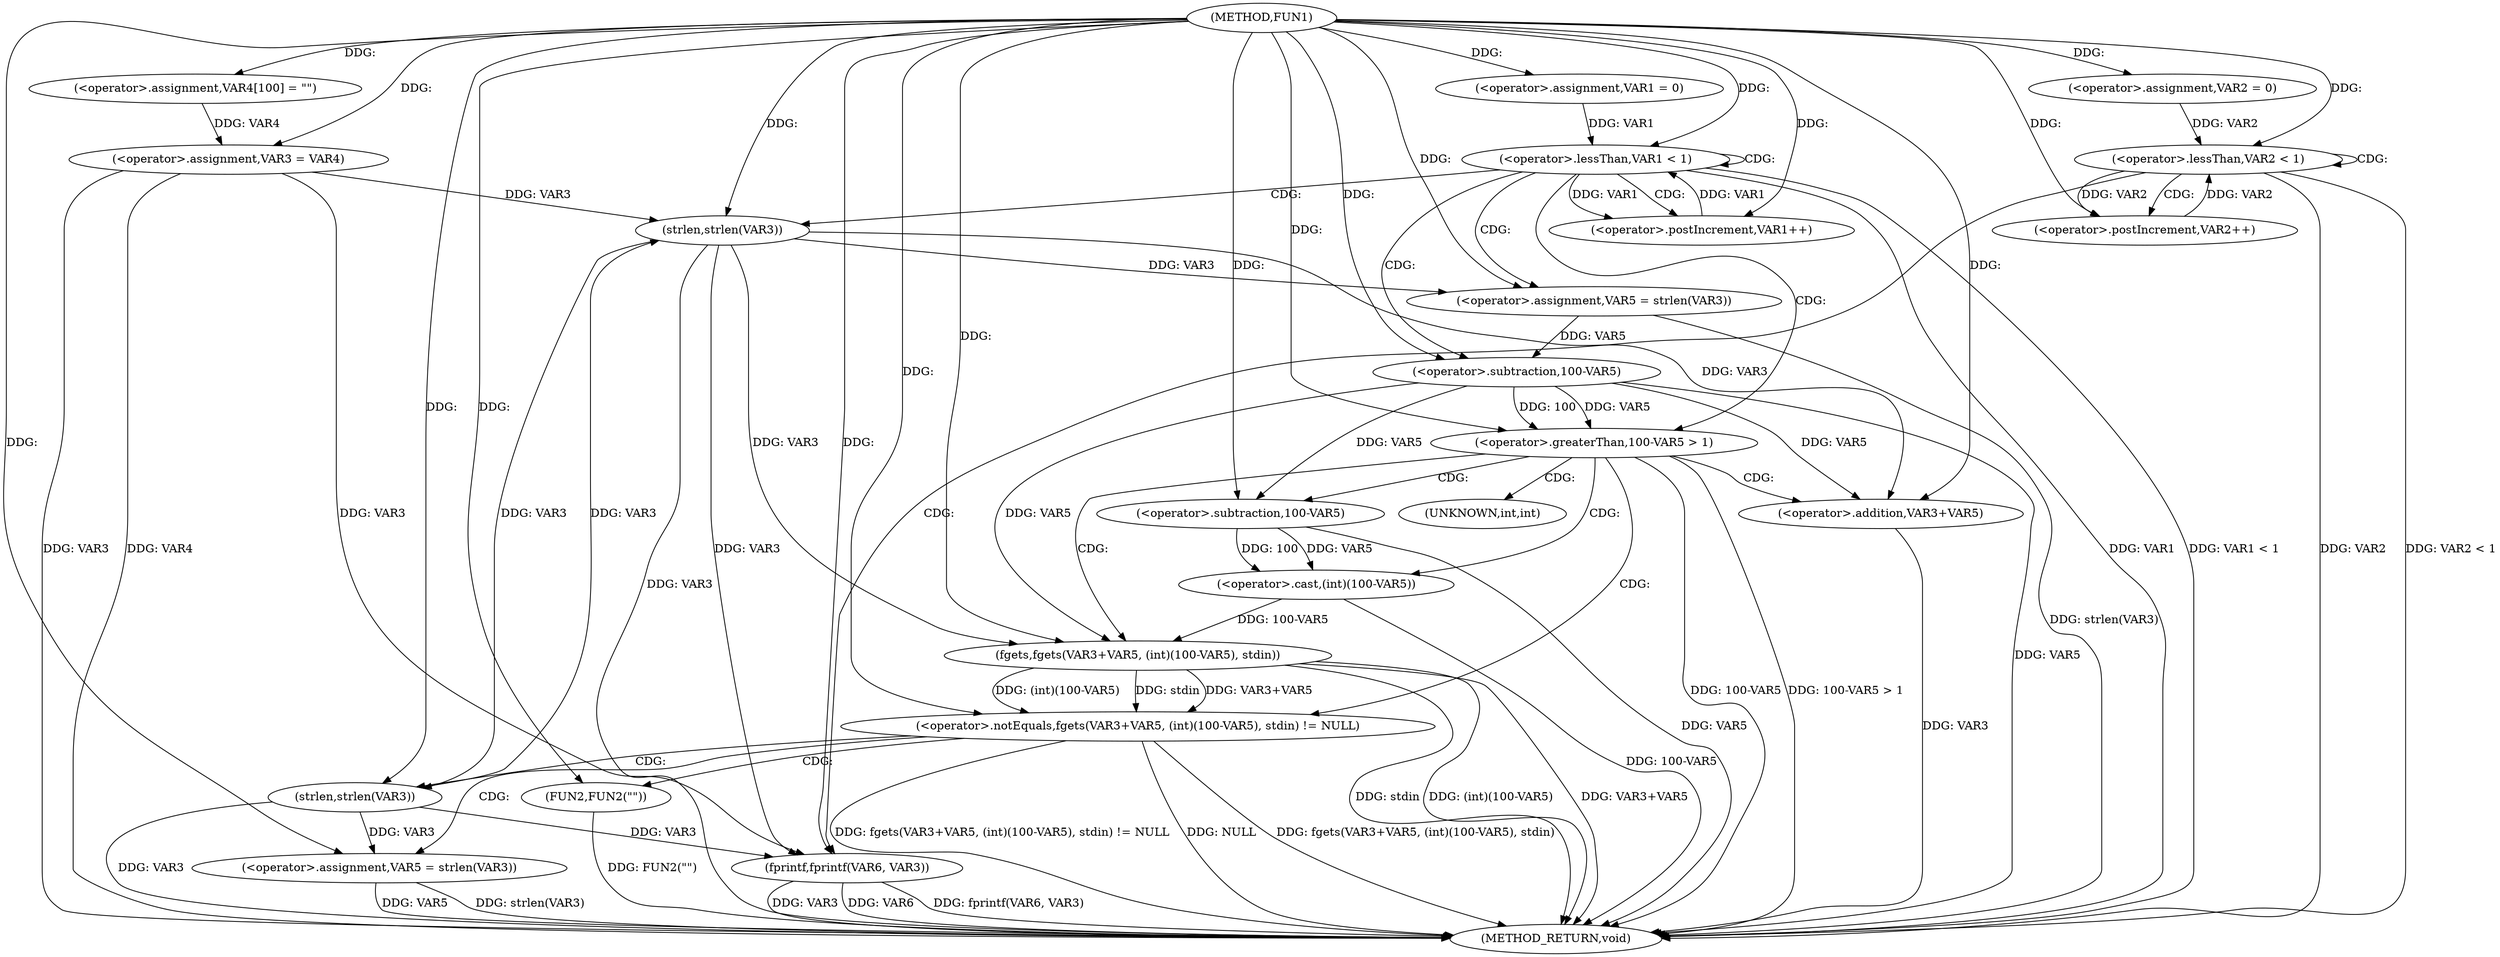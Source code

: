 digraph FUN1 {  
"1000100" [label = "(METHOD,FUN1)" ]
"1000171" [label = "(METHOD_RETURN,void)" ]
"1000106" [label = "(<operator>.assignment,VAR4[100] = \"\")" ]
"1000109" [label = "(<operator>.assignment,VAR3 = VAR4)" ]
"1000113" [label = "(<operator>.assignment,VAR1 = 0)" ]
"1000116" [label = "(<operator>.lessThan,VAR1 < 1)" ]
"1000119" [label = "(<operator>.postIncrement,VAR1++)" ]
"1000124" [label = "(<operator>.assignment,VAR5 = strlen(VAR3))" ]
"1000126" [label = "(strlen,strlen(VAR3))" ]
"1000129" [label = "(<operator>.greaterThan,100-VAR5 > 1)" ]
"1000130" [label = "(<operator>.subtraction,100-VAR5)" ]
"1000136" [label = "(<operator>.notEquals,fgets(VAR3+VAR5, (int)(100-VAR5), stdin) != NULL)" ]
"1000137" [label = "(fgets,fgets(VAR3+VAR5, (int)(100-VAR5), stdin))" ]
"1000138" [label = "(<operator>.addition,VAR3+VAR5)" ]
"1000141" [label = "(<operator>.cast,(int)(100-VAR5))" ]
"1000143" [label = "(<operator>.subtraction,100-VAR5)" ]
"1000149" [label = "(<operator>.assignment,VAR5 = strlen(VAR3))" ]
"1000151" [label = "(strlen,strlen(VAR3))" ]
"1000156" [label = "(FUN2,FUN2(\"\"))" ]
"1000159" [label = "(<operator>.assignment,VAR2 = 0)" ]
"1000162" [label = "(<operator>.lessThan,VAR2 < 1)" ]
"1000165" [label = "(<operator>.postIncrement,VAR2++)" ]
"1000168" [label = "(fprintf,fprintf(VAR6, VAR3))" ]
"1000142" [label = "(UNKNOWN,int,int)" ]
  "1000149" -> "1000171"  [ label = "DDG: strlen(VAR3)"] 
  "1000168" -> "1000171"  [ label = "DDG: VAR6"] 
  "1000151" -> "1000171"  [ label = "DDG: VAR3"] 
  "1000129" -> "1000171"  [ label = "DDG: 100-VAR5 > 1"] 
  "1000126" -> "1000171"  [ label = "DDG: VAR3"] 
  "1000116" -> "1000171"  [ label = "DDG: VAR1"] 
  "1000168" -> "1000171"  [ label = "DDG: fprintf(VAR6, VAR3)"] 
  "1000129" -> "1000171"  [ label = "DDG: 100-VAR5"] 
  "1000124" -> "1000171"  [ label = "DDG: strlen(VAR3)"] 
  "1000130" -> "1000171"  [ label = "DDG: VAR5"] 
  "1000137" -> "1000171"  [ label = "DDG: (int)(100-VAR5)"] 
  "1000138" -> "1000171"  [ label = "DDG: VAR3"] 
  "1000109" -> "1000171"  [ label = "DDG: VAR3"] 
  "1000141" -> "1000171"  [ label = "DDG: 100-VAR5"] 
  "1000136" -> "1000171"  [ label = "DDG: fgets(VAR3+VAR5, (int)(100-VAR5), stdin) != NULL"] 
  "1000143" -> "1000171"  [ label = "DDG: VAR5"] 
  "1000168" -> "1000171"  [ label = "DDG: VAR3"] 
  "1000149" -> "1000171"  [ label = "DDG: VAR5"] 
  "1000156" -> "1000171"  [ label = "DDG: FUN2(\"\")"] 
  "1000137" -> "1000171"  [ label = "DDG: VAR3+VAR5"] 
  "1000162" -> "1000171"  [ label = "DDG: VAR2"] 
  "1000162" -> "1000171"  [ label = "DDG: VAR2 < 1"] 
  "1000137" -> "1000171"  [ label = "DDG: stdin"] 
  "1000136" -> "1000171"  [ label = "DDG: NULL"] 
  "1000109" -> "1000171"  [ label = "DDG: VAR4"] 
  "1000116" -> "1000171"  [ label = "DDG: VAR1 < 1"] 
  "1000136" -> "1000171"  [ label = "DDG: fgets(VAR3+VAR5, (int)(100-VAR5), stdin)"] 
  "1000100" -> "1000106"  [ label = "DDG: "] 
  "1000106" -> "1000109"  [ label = "DDG: VAR4"] 
  "1000100" -> "1000109"  [ label = "DDG: "] 
  "1000100" -> "1000113"  [ label = "DDG: "] 
  "1000113" -> "1000116"  [ label = "DDG: VAR1"] 
  "1000119" -> "1000116"  [ label = "DDG: VAR1"] 
  "1000100" -> "1000116"  [ label = "DDG: "] 
  "1000116" -> "1000119"  [ label = "DDG: VAR1"] 
  "1000100" -> "1000119"  [ label = "DDG: "] 
  "1000126" -> "1000124"  [ label = "DDG: VAR3"] 
  "1000100" -> "1000124"  [ label = "DDG: "] 
  "1000151" -> "1000126"  [ label = "DDG: VAR3"] 
  "1000109" -> "1000126"  [ label = "DDG: VAR3"] 
  "1000100" -> "1000126"  [ label = "DDG: "] 
  "1000130" -> "1000129"  [ label = "DDG: 100"] 
  "1000130" -> "1000129"  [ label = "DDG: VAR5"] 
  "1000100" -> "1000130"  [ label = "DDG: "] 
  "1000124" -> "1000130"  [ label = "DDG: VAR5"] 
  "1000100" -> "1000129"  [ label = "DDG: "] 
  "1000137" -> "1000136"  [ label = "DDG: VAR3+VAR5"] 
  "1000137" -> "1000136"  [ label = "DDG: (int)(100-VAR5)"] 
  "1000137" -> "1000136"  [ label = "DDG: stdin"] 
  "1000126" -> "1000137"  [ label = "DDG: VAR3"] 
  "1000100" -> "1000137"  [ label = "DDG: "] 
  "1000130" -> "1000137"  [ label = "DDG: VAR5"] 
  "1000126" -> "1000138"  [ label = "DDG: VAR3"] 
  "1000100" -> "1000138"  [ label = "DDG: "] 
  "1000130" -> "1000138"  [ label = "DDG: VAR5"] 
  "1000141" -> "1000137"  [ label = "DDG: 100-VAR5"] 
  "1000143" -> "1000141"  [ label = "DDG: 100"] 
  "1000143" -> "1000141"  [ label = "DDG: VAR5"] 
  "1000100" -> "1000143"  [ label = "DDG: "] 
  "1000130" -> "1000143"  [ label = "DDG: VAR5"] 
  "1000100" -> "1000136"  [ label = "DDG: "] 
  "1000151" -> "1000149"  [ label = "DDG: VAR3"] 
  "1000100" -> "1000149"  [ label = "DDG: "] 
  "1000100" -> "1000151"  [ label = "DDG: "] 
  "1000126" -> "1000151"  [ label = "DDG: VAR3"] 
  "1000100" -> "1000156"  [ label = "DDG: "] 
  "1000100" -> "1000159"  [ label = "DDG: "] 
  "1000159" -> "1000162"  [ label = "DDG: VAR2"] 
  "1000165" -> "1000162"  [ label = "DDG: VAR2"] 
  "1000100" -> "1000162"  [ label = "DDG: "] 
  "1000162" -> "1000165"  [ label = "DDG: VAR2"] 
  "1000100" -> "1000165"  [ label = "DDG: "] 
  "1000100" -> "1000168"  [ label = "DDG: "] 
  "1000151" -> "1000168"  [ label = "DDG: VAR3"] 
  "1000126" -> "1000168"  [ label = "DDG: VAR3"] 
  "1000109" -> "1000168"  [ label = "DDG: VAR3"] 
  "1000116" -> "1000116"  [ label = "CDG: "] 
  "1000116" -> "1000126"  [ label = "CDG: "] 
  "1000116" -> "1000129"  [ label = "CDG: "] 
  "1000116" -> "1000124"  [ label = "CDG: "] 
  "1000116" -> "1000119"  [ label = "CDG: "] 
  "1000116" -> "1000130"  [ label = "CDG: "] 
  "1000129" -> "1000143"  [ label = "CDG: "] 
  "1000129" -> "1000142"  [ label = "CDG: "] 
  "1000129" -> "1000137"  [ label = "CDG: "] 
  "1000129" -> "1000141"  [ label = "CDG: "] 
  "1000129" -> "1000136"  [ label = "CDG: "] 
  "1000129" -> "1000138"  [ label = "CDG: "] 
  "1000136" -> "1000156"  [ label = "CDG: "] 
  "1000136" -> "1000151"  [ label = "CDG: "] 
  "1000136" -> "1000149"  [ label = "CDG: "] 
  "1000162" -> "1000168"  [ label = "CDG: "] 
  "1000162" -> "1000162"  [ label = "CDG: "] 
  "1000162" -> "1000165"  [ label = "CDG: "] 
}
